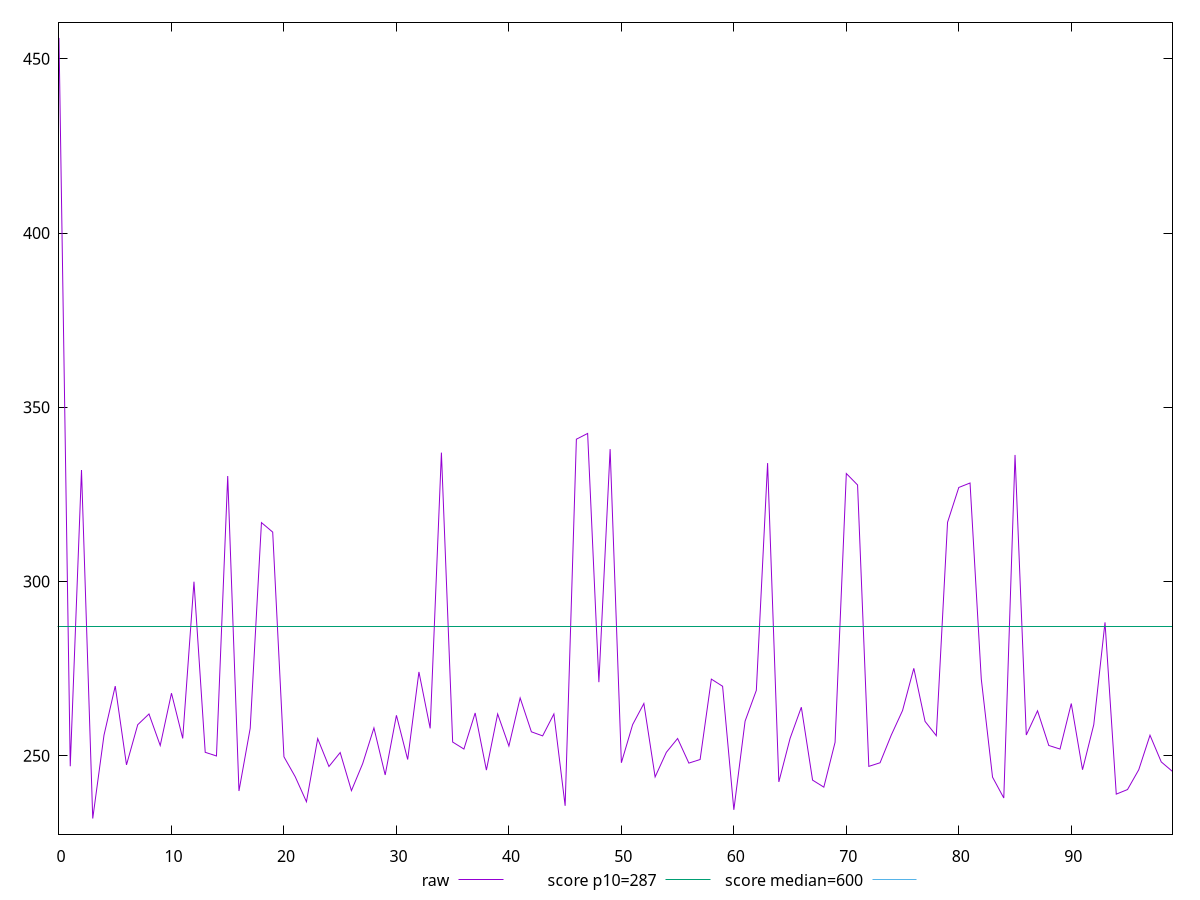 reset

$raw <<EOF
0 456
1 247
2 332
3 232
4 255.91000000000076
5 270.0000000000018
6 247.39649999999983
7 258.9210000000003
8 261.9999999999991
9 252.95050000000083
10 267.95899999999983
11 254.98000000000047
12 299.9485000000004
13 251
14 249.94750000000022
15 330.28649999999925
16 239.89849999999933
17 257.89850000000115
18 316.91150000000107
19 314.1859999999997
20 249.70999999999822
21 244.0000000000009
22 236.81249999999818
23 254.9295000000002
24 246.92999999999938
25 250.9314999999997
26 240
27 247.75550000000112
28 258
29 244.5
30 261.61399999999867
31 248.9319999999998
32 274.0630000000001
33 257.8665000000001
34 337
35 253.9469999999992
36 251.9364999999989
37 262.29100000000017
38 245.89599999999882
39 262.0000000000009
40 252.8020000000006
41 266.59300000000076
42 256.8819999999996
43 255.71349999999984
44 262
45 235.64800000000014
46 340.84699999999975
47 342.4999999999991
48 271.1230000000005
49 338.0000000000009
50 247.9999999999991
51 258.932499999999
52 264.9999999999991
53 243.9414999999999
54 251
55 254.96250000000146
56 247.90200000000004
57 248.93399999999838
58 272
59 269.9414999999999
60 234.5
61 259.9459999999999
62 268.78399999999965
63 334
64 242.5
65 255
66 263.9440000000004
67 243.01999999999953
68 241
69 253.8689999999997
70 331.0000000000009
71 327.71650000000045
72 246.96150000000034
73 248
74 255.96450000000004
75 262.9939999999988
76 275.10499999999956
77 259.869999999999
78 255.77449999999953
79 317
80 327
81 328.2774999999983
82 271.9965000000002
83 243.8770000000004
84 237.88649999999961
85 336.32700000000114
86 255.96350000000075
87 262.90650000000096
88 252.96000000000095
89 251.93150000000242
90 265
91 246
92 258.9315000000006
93 288.28949999999986
94 239
95 240.30999999999858
96 246.0000000000009
97 255.89800000000014
98 248.2440000000015
99 245.5
EOF

set key outside below
set xrange [0:99]
set yrange [227.52:460.48]
set trange [227.52:460.48]
set terminal svg size 640, 500 enhanced background rgb 'white'
set output "reports/report_00030_2021-02-24T20-42-31.540Z/total-blocking-time/samples/music/raw/values.svg"

plot $raw title "raw" with line, \
     287 title "score p10=287", \
     600 title "score median=600"

reset
